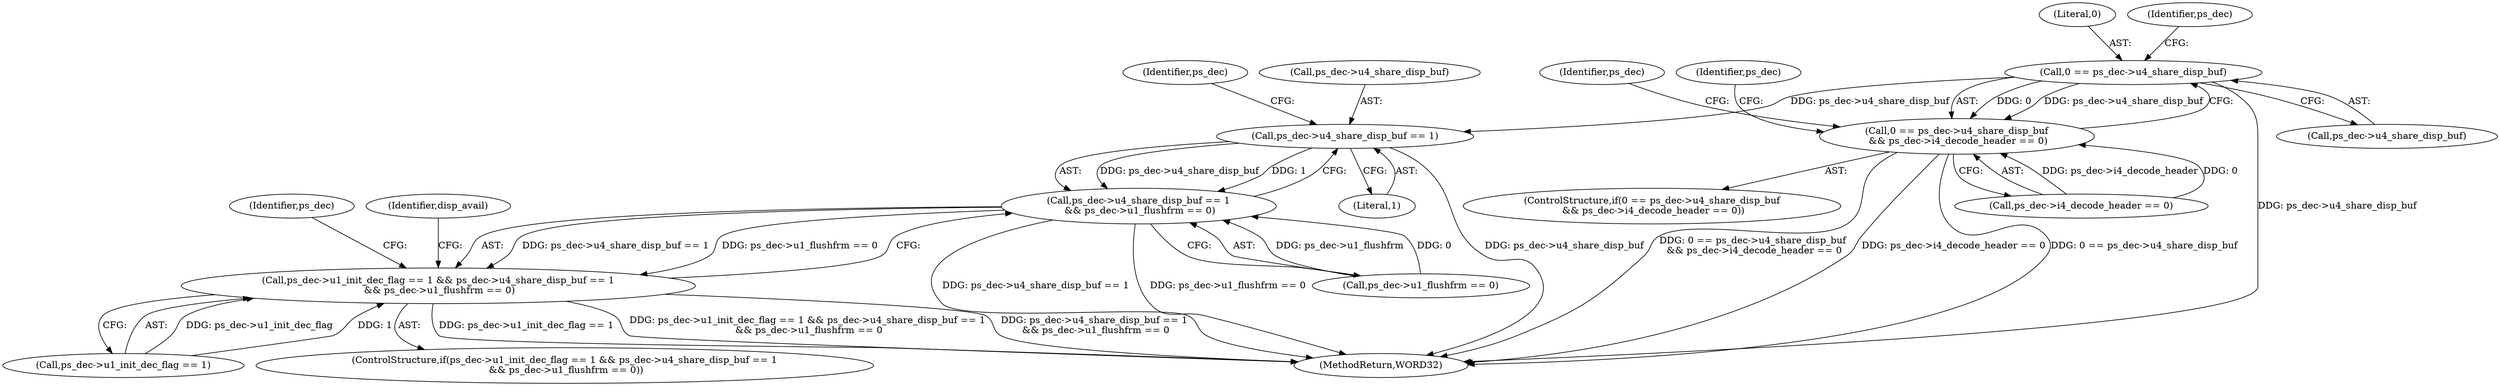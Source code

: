 digraph "0_Android_e86d3cfd2bc28dac421092106751e5638d54a848@pointer" {
"1000362" [label="(Call,0 == ps_dec->u4_share_disp_buf)"];
"1000361" [label="(Call,0 == ps_dec->u4_share_disp_buf\n && ps_dec->i4_decode_header == 0)"];
"1000536" [label="(Call,ps_dec->u4_share_disp_buf == 1)"];
"1000535" [label="(Call,ps_dec->u4_share_disp_buf == 1\n && ps_dec->u1_flushfrm == 0)"];
"1000529" [label="(Call,ps_dec->u1_init_dec_flag == 1 && ps_dec->u4_share_disp_buf == 1\n && ps_dec->u1_flushfrm == 0)"];
"1000379" [label="(Identifier,ps_dec)"];
"1000360" [label="(ControlStructure,if(0 == ps_dec->u4_share_disp_buf\n && ps_dec->i4_decode_header == 0))"];
"1000540" [label="(Literal,1)"];
"1000530" [label="(Call,ps_dec->u1_init_dec_flag == 1)"];
"1000472" [label="(Identifier,ps_dec)"];
"1002272" [label="(MethodReturn,WORD32)"];
"1000543" [label="(Identifier,ps_dec)"];
"1000705" [label="(Identifier,ps_dec)"];
"1000364" [label="(Call,ps_dec->u4_share_disp_buf)"];
"1000550" [label="(Identifier,disp_avail)"];
"1000529" [label="(Call,ps_dec->u1_init_dec_flag == 1 && ps_dec->u4_share_disp_buf == 1\n && ps_dec->u1_flushfrm == 0)"];
"1000528" [label="(ControlStructure,if(ps_dec->u1_init_dec_flag == 1 && ps_dec->u4_share_disp_buf == 1\n && ps_dec->u1_flushfrm == 0))"];
"1000536" [label="(Call,ps_dec->u4_share_disp_buf == 1)"];
"1000537" [label="(Call,ps_dec->u4_share_disp_buf)"];
"1000535" [label="(Call,ps_dec->u4_share_disp_buf == 1\n && ps_dec->u1_flushfrm == 0)"];
"1000362" [label="(Call,0 == ps_dec->u4_share_disp_buf)"];
"1000363" [label="(Literal,0)"];
"1000367" [label="(Call,ps_dec->i4_decode_header == 0)"];
"1000361" [label="(Call,0 == ps_dec->u4_share_disp_buf\n && ps_dec->i4_decode_header == 0)"];
"1000541" [label="(Call,ps_dec->u1_flushfrm == 0)"];
"1000369" [label="(Identifier,ps_dec)"];
"1000362" -> "1000361"  [label="AST: "];
"1000362" -> "1000364"  [label="CFG: "];
"1000363" -> "1000362"  [label="AST: "];
"1000364" -> "1000362"  [label="AST: "];
"1000369" -> "1000362"  [label="CFG: "];
"1000361" -> "1000362"  [label="CFG: "];
"1000362" -> "1002272"  [label="DDG: ps_dec->u4_share_disp_buf"];
"1000362" -> "1000361"  [label="DDG: 0"];
"1000362" -> "1000361"  [label="DDG: ps_dec->u4_share_disp_buf"];
"1000362" -> "1000536"  [label="DDG: ps_dec->u4_share_disp_buf"];
"1000361" -> "1000360"  [label="AST: "];
"1000361" -> "1000367"  [label="CFG: "];
"1000367" -> "1000361"  [label="AST: "];
"1000379" -> "1000361"  [label="CFG: "];
"1000472" -> "1000361"  [label="CFG: "];
"1000361" -> "1002272"  [label="DDG: 0 == ps_dec->u4_share_disp_buf\n && ps_dec->i4_decode_header == 0"];
"1000361" -> "1002272"  [label="DDG: ps_dec->i4_decode_header == 0"];
"1000361" -> "1002272"  [label="DDG: 0 == ps_dec->u4_share_disp_buf"];
"1000367" -> "1000361"  [label="DDG: ps_dec->i4_decode_header"];
"1000367" -> "1000361"  [label="DDG: 0"];
"1000536" -> "1000535"  [label="AST: "];
"1000536" -> "1000540"  [label="CFG: "];
"1000537" -> "1000536"  [label="AST: "];
"1000540" -> "1000536"  [label="AST: "];
"1000543" -> "1000536"  [label="CFG: "];
"1000535" -> "1000536"  [label="CFG: "];
"1000536" -> "1002272"  [label="DDG: ps_dec->u4_share_disp_buf"];
"1000536" -> "1000535"  [label="DDG: ps_dec->u4_share_disp_buf"];
"1000536" -> "1000535"  [label="DDG: 1"];
"1000535" -> "1000529"  [label="AST: "];
"1000535" -> "1000541"  [label="CFG: "];
"1000541" -> "1000535"  [label="AST: "];
"1000529" -> "1000535"  [label="CFG: "];
"1000535" -> "1002272"  [label="DDG: ps_dec->u4_share_disp_buf == 1"];
"1000535" -> "1002272"  [label="DDG: ps_dec->u1_flushfrm == 0"];
"1000535" -> "1000529"  [label="DDG: ps_dec->u4_share_disp_buf == 1"];
"1000535" -> "1000529"  [label="DDG: ps_dec->u1_flushfrm == 0"];
"1000541" -> "1000535"  [label="DDG: ps_dec->u1_flushfrm"];
"1000541" -> "1000535"  [label="DDG: 0"];
"1000529" -> "1000528"  [label="AST: "];
"1000529" -> "1000530"  [label="CFG: "];
"1000530" -> "1000529"  [label="AST: "];
"1000550" -> "1000529"  [label="CFG: "];
"1000705" -> "1000529"  [label="CFG: "];
"1000529" -> "1002272"  [label="DDG: ps_dec->u1_init_dec_flag == 1"];
"1000529" -> "1002272"  [label="DDG: ps_dec->u1_init_dec_flag == 1 && ps_dec->u4_share_disp_buf == 1\n && ps_dec->u1_flushfrm == 0"];
"1000529" -> "1002272"  [label="DDG: ps_dec->u4_share_disp_buf == 1\n && ps_dec->u1_flushfrm == 0"];
"1000530" -> "1000529"  [label="DDG: ps_dec->u1_init_dec_flag"];
"1000530" -> "1000529"  [label="DDG: 1"];
}
